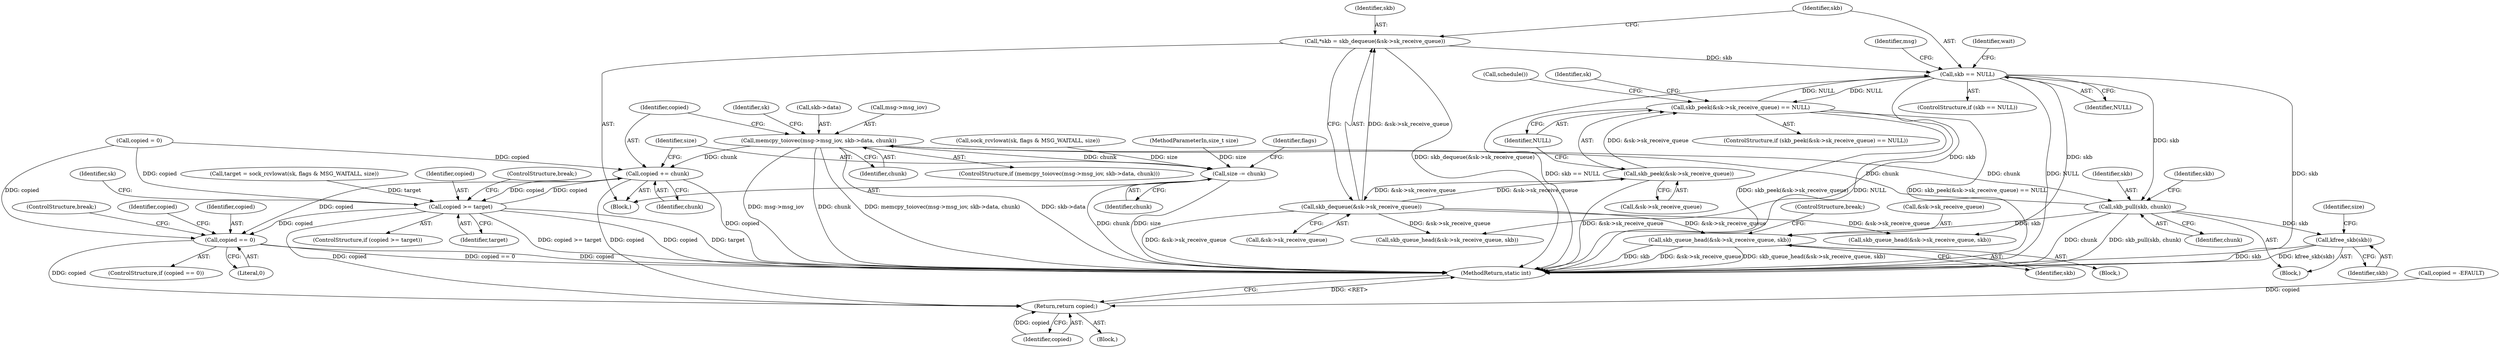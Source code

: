 digraph "0_linux_f3d3342602f8bcbf37d7c46641cb9bca7618eb1c_17@API" {
"1000285" [label="(Call,memcpy_toiovec(msg->msg_iov, skb->data, chunk))"];
"1000321" [label="(Call,skb_pull(skb, chunk))"];
"1000198" [label="(Call,skb == NULL)"];
"1000190" [label="(Call,*skb = skb_dequeue(&sk->sk_receive_queue))"];
"1000192" [label="(Call,skb_dequeue(&sk->sk_receive_queue))"];
"1000260" [label="(Call,skb_peek(&sk->sk_receive_queue))"];
"1000259" [label="(Call,skb_peek(&sk->sk_receive_queue) == NULL)"];
"1000285" [label="(Call,memcpy_toiovec(msg->msg_iov, skb->data, chunk))"];
"1000309" [label="(Call,copied += chunk)"];
"1000208" [label="(Call,copied >= target)"];
"1000301" [label="(Call,copied == 0)"];
"1000390" [label="(Return,return copied;)"];
"1000312" [label="(Call,size -= chunk)"];
"1000333" [label="(Call,skb_queue_head(&sk->sk_receive_queue, skb))"];
"1000340" [label="(Call,kfree_skb(skb))"];
"1000334" [label="(Call,&sk->sk_receive_queue)"];
"1000175" [label="(Call,sock_rcvlowat(sk, flags & MSG_WAITALL, size))"];
"1000320" [label="(Block,)"];
"1000321" [label="(Call,skb_pull(skb, chunk))"];
"1000259" [label="(Call,skb_peek(&sk->sk_receive_queue) == NULL)"];
"1000391" [label="(Identifier,copied)"];
"1000294" [label="(Call,skb_queue_head(&sk->sk_receive_queue, skb))"];
"1000323" [label="(Identifier,chunk)"];
"1000200" [label="(Identifier,NULL)"];
"1000314" [label="(Identifier,chunk)"];
"1000110" [label="(MethodParameterIn,size_t size)"];
"1000348" [label="(Call,skb_queue_head(&sk->sk_receive_queue, skb))"];
"1000265" [label="(Identifier,NULL)"];
"1000173" [label="(Call,target = sock_rcvlowat(sk, flags & MSG_WAITALL, size))"];
"1000261" [label="(Call,&sk->sk_receive_queue)"];
"1000203" [label="(Identifier,wait)"];
"1000312" [label="(Call,size -= chunk)"];
"1000300" [label="(ControlStructure,if (copied == 0))"];
"1000284" [label="(ControlStructure,if (memcpy_toiovec(msg->msg_iov, skb->data, chunk)))"];
"1000266" [label="(Call,schedule())"];
"1000301" [label="(Call,copied == 0)"];
"1000258" [label="(ControlStructure,if (skb_peek(&sk->sk_receive_queue) == NULL))"];
"1000308" [label="(ControlStructure,break;)"];
"1000192" [label="(Call,skb_dequeue(&sk->sk_receive_queue))"];
"1000311" [label="(Identifier,chunk)"];
"1000355" [label="(Identifier,size)"];
"1000209" [label="(Identifier,copied)"];
"1000310" [label="(Identifier,copied)"];
"1000112" [label="(Block,)"];
"1000131" [label="(Call,copied = 0)"];
"1000198" [label="(Call,skb == NULL)"];
"1000260" [label="(Call,skb_peek(&sk->sk_receive_queue))"];
"1000297" [label="(Identifier,sk)"];
"1000309" [label="(Call,copied += chunk)"];
"1000197" [label="(ControlStructure,if (skb == NULL))"];
"1000287" [label="(Identifier,msg)"];
"1000340" [label="(Call,kfree_skb(skb))"];
"1000313" [label="(Identifier,size)"];
"1000211" [label="(ControlStructure,break;)"];
"1000339" [label="(ControlStructure,break;)"];
"1000193" [label="(Call,&sk->sk_receive_queue)"];
"1000187" [label="(Block,)"];
"1000326" [label="(Identifier,skb)"];
"1000305" [label="(Identifier,copied)"];
"1000292" [label="(Identifier,chunk)"];
"1000207" [label="(ControlStructure,if (copied >= target))"];
"1000199" [label="(Identifier,skb)"];
"1000333" [label="(Call,skb_queue_head(&sk->sk_receive_queue, skb))"];
"1000303" [label="(Literal,0)"];
"1000304" [label="(Call,copied = -EFAULT)"];
"1000341" [label="(Identifier,skb)"];
"1000214" [label="(Identifier,sk)"];
"1000318" [label="(Identifier,flags)"];
"1000328" [label="(Block,)"];
"1000285" [label="(Call,memcpy_toiovec(msg->msg_iov, skb->data, chunk))"];
"1000392" [label="(MethodReturn,static int)"];
"1000191" [label="(Identifier,skb)"];
"1000269" [label="(Identifier,sk)"];
"1000390" [label="(Return,return copied;)"];
"1000289" [label="(Call,skb->data)"];
"1000286" [label="(Call,msg->msg_iov)"];
"1000322" [label="(Identifier,skb)"];
"1000338" [label="(Identifier,skb)"];
"1000208" [label="(Call,copied >= target)"];
"1000302" [label="(Identifier,copied)"];
"1000190" [label="(Call,*skb = skb_dequeue(&sk->sk_receive_queue))"];
"1000210" [label="(Identifier,target)"];
"1000285" -> "1000284"  [label="AST: "];
"1000285" -> "1000292"  [label="CFG: "];
"1000286" -> "1000285"  [label="AST: "];
"1000289" -> "1000285"  [label="AST: "];
"1000292" -> "1000285"  [label="AST: "];
"1000297" -> "1000285"  [label="CFG: "];
"1000310" -> "1000285"  [label="CFG: "];
"1000285" -> "1000392"  [label="DDG: msg->msg_iov"];
"1000285" -> "1000392"  [label="DDG: chunk"];
"1000285" -> "1000392"  [label="DDG: memcpy_toiovec(msg->msg_iov, skb->data, chunk)"];
"1000285" -> "1000392"  [label="DDG: skb->data"];
"1000321" -> "1000285"  [label="DDG: chunk"];
"1000285" -> "1000309"  [label="DDG: chunk"];
"1000285" -> "1000312"  [label="DDG: chunk"];
"1000285" -> "1000321"  [label="DDG: chunk"];
"1000321" -> "1000320"  [label="AST: "];
"1000321" -> "1000323"  [label="CFG: "];
"1000322" -> "1000321"  [label="AST: "];
"1000323" -> "1000321"  [label="AST: "];
"1000326" -> "1000321"  [label="CFG: "];
"1000321" -> "1000392"  [label="DDG: chunk"];
"1000321" -> "1000392"  [label="DDG: skb_pull(skb, chunk)"];
"1000198" -> "1000321"  [label="DDG: skb"];
"1000321" -> "1000333"  [label="DDG: skb"];
"1000321" -> "1000340"  [label="DDG: skb"];
"1000198" -> "1000197"  [label="AST: "];
"1000198" -> "1000200"  [label="CFG: "];
"1000199" -> "1000198"  [label="AST: "];
"1000200" -> "1000198"  [label="AST: "];
"1000203" -> "1000198"  [label="CFG: "];
"1000287" -> "1000198"  [label="CFG: "];
"1000198" -> "1000392"  [label="DDG: NULL"];
"1000198" -> "1000392"  [label="DDG: skb"];
"1000198" -> "1000392"  [label="DDG: skb == NULL"];
"1000190" -> "1000198"  [label="DDG: skb"];
"1000259" -> "1000198"  [label="DDG: NULL"];
"1000198" -> "1000259"  [label="DDG: NULL"];
"1000198" -> "1000294"  [label="DDG: skb"];
"1000198" -> "1000348"  [label="DDG: skb"];
"1000190" -> "1000187"  [label="AST: "];
"1000190" -> "1000192"  [label="CFG: "];
"1000191" -> "1000190"  [label="AST: "];
"1000192" -> "1000190"  [label="AST: "];
"1000199" -> "1000190"  [label="CFG: "];
"1000190" -> "1000392"  [label="DDG: skb_dequeue(&sk->sk_receive_queue)"];
"1000192" -> "1000190"  [label="DDG: &sk->sk_receive_queue"];
"1000192" -> "1000193"  [label="CFG: "];
"1000193" -> "1000192"  [label="AST: "];
"1000192" -> "1000392"  [label="DDG: &sk->sk_receive_queue"];
"1000260" -> "1000192"  [label="DDG: &sk->sk_receive_queue"];
"1000192" -> "1000260"  [label="DDG: &sk->sk_receive_queue"];
"1000192" -> "1000294"  [label="DDG: &sk->sk_receive_queue"];
"1000192" -> "1000333"  [label="DDG: &sk->sk_receive_queue"];
"1000192" -> "1000348"  [label="DDG: &sk->sk_receive_queue"];
"1000260" -> "1000259"  [label="AST: "];
"1000260" -> "1000261"  [label="CFG: "];
"1000261" -> "1000260"  [label="AST: "];
"1000265" -> "1000260"  [label="CFG: "];
"1000260" -> "1000392"  [label="DDG: &sk->sk_receive_queue"];
"1000260" -> "1000259"  [label="DDG: &sk->sk_receive_queue"];
"1000259" -> "1000258"  [label="AST: "];
"1000259" -> "1000265"  [label="CFG: "];
"1000265" -> "1000259"  [label="AST: "];
"1000266" -> "1000259"  [label="CFG: "];
"1000269" -> "1000259"  [label="CFG: "];
"1000259" -> "1000392"  [label="DDG: skb_peek(&sk->sk_receive_queue) == NULL"];
"1000259" -> "1000392"  [label="DDG: skb_peek(&sk->sk_receive_queue)"];
"1000259" -> "1000392"  [label="DDG: NULL"];
"1000309" -> "1000187"  [label="AST: "];
"1000309" -> "1000311"  [label="CFG: "];
"1000310" -> "1000309"  [label="AST: "];
"1000311" -> "1000309"  [label="AST: "];
"1000313" -> "1000309"  [label="CFG: "];
"1000309" -> "1000392"  [label="DDG: copied"];
"1000309" -> "1000208"  [label="DDG: copied"];
"1000309" -> "1000301"  [label="DDG: copied"];
"1000208" -> "1000309"  [label="DDG: copied"];
"1000131" -> "1000309"  [label="DDG: copied"];
"1000309" -> "1000390"  [label="DDG: copied"];
"1000208" -> "1000207"  [label="AST: "];
"1000208" -> "1000210"  [label="CFG: "];
"1000209" -> "1000208"  [label="AST: "];
"1000210" -> "1000208"  [label="AST: "];
"1000211" -> "1000208"  [label="CFG: "];
"1000214" -> "1000208"  [label="CFG: "];
"1000208" -> "1000392"  [label="DDG: copied"];
"1000208" -> "1000392"  [label="DDG: target"];
"1000208" -> "1000392"  [label="DDG: copied >= target"];
"1000131" -> "1000208"  [label="DDG: copied"];
"1000173" -> "1000208"  [label="DDG: target"];
"1000208" -> "1000301"  [label="DDG: copied"];
"1000208" -> "1000390"  [label="DDG: copied"];
"1000301" -> "1000300"  [label="AST: "];
"1000301" -> "1000303"  [label="CFG: "];
"1000302" -> "1000301"  [label="AST: "];
"1000303" -> "1000301"  [label="AST: "];
"1000305" -> "1000301"  [label="CFG: "];
"1000308" -> "1000301"  [label="CFG: "];
"1000301" -> "1000392"  [label="DDG: copied == 0"];
"1000301" -> "1000392"  [label="DDG: copied"];
"1000131" -> "1000301"  [label="DDG: copied"];
"1000301" -> "1000390"  [label="DDG: copied"];
"1000390" -> "1000112"  [label="AST: "];
"1000390" -> "1000391"  [label="CFG: "];
"1000391" -> "1000390"  [label="AST: "];
"1000392" -> "1000390"  [label="CFG: "];
"1000390" -> "1000392"  [label="DDG: <RET>"];
"1000391" -> "1000390"  [label="DDG: copied"];
"1000304" -> "1000390"  [label="DDG: copied"];
"1000312" -> "1000187"  [label="AST: "];
"1000312" -> "1000314"  [label="CFG: "];
"1000313" -> "1000312"  [label="AST: "];
"1000314" -> "1000312"  [label="AST: "];
"1000318" -> "1000312"  [label="CFG: "];
"1000312" -> "1000392"  [label="DDG: size"];
"1000312" -> "1000392"  [label="DDG: chunk"];
"1000175" -> "1000312"  [label="DDG: size"];
"1000110" -> "1000312"  [label="DDG: size"];
"1000333" -> "1000328"  [label="AST: "];
"1000333" -> "1000338"  [label="CFG: "];
"1000334" -> "1000333"  [label="AST: "];
"1000338" -> "1000333"  [label="AST: "];
"1000339" -> "1000333"  [label="CFG: "];
"1000333" -> "1000392"  [label="DDG: &sk->sk_receive_queue"];
"1000333" -> "1000392"  [label="DDG: skb_queue_head(&sk->sk_receive_queue, skb)"];
"1000333" -> "1000392"  [label="DDG: skb"];
"1000340" -> "1000320"  [label="AST: "];
"1000340" -> "1000341"  [label="CFG: "];
"1000341" -> "1000340"  [label="AST: "];
"1000355" -> "1000340"  [label="CFG: "];
"1000340" -> "1000392"  [label="DDG: kfree_skb(skb)"];
"1000340" -> "1000392"  [label="DDG: skb"];
}
